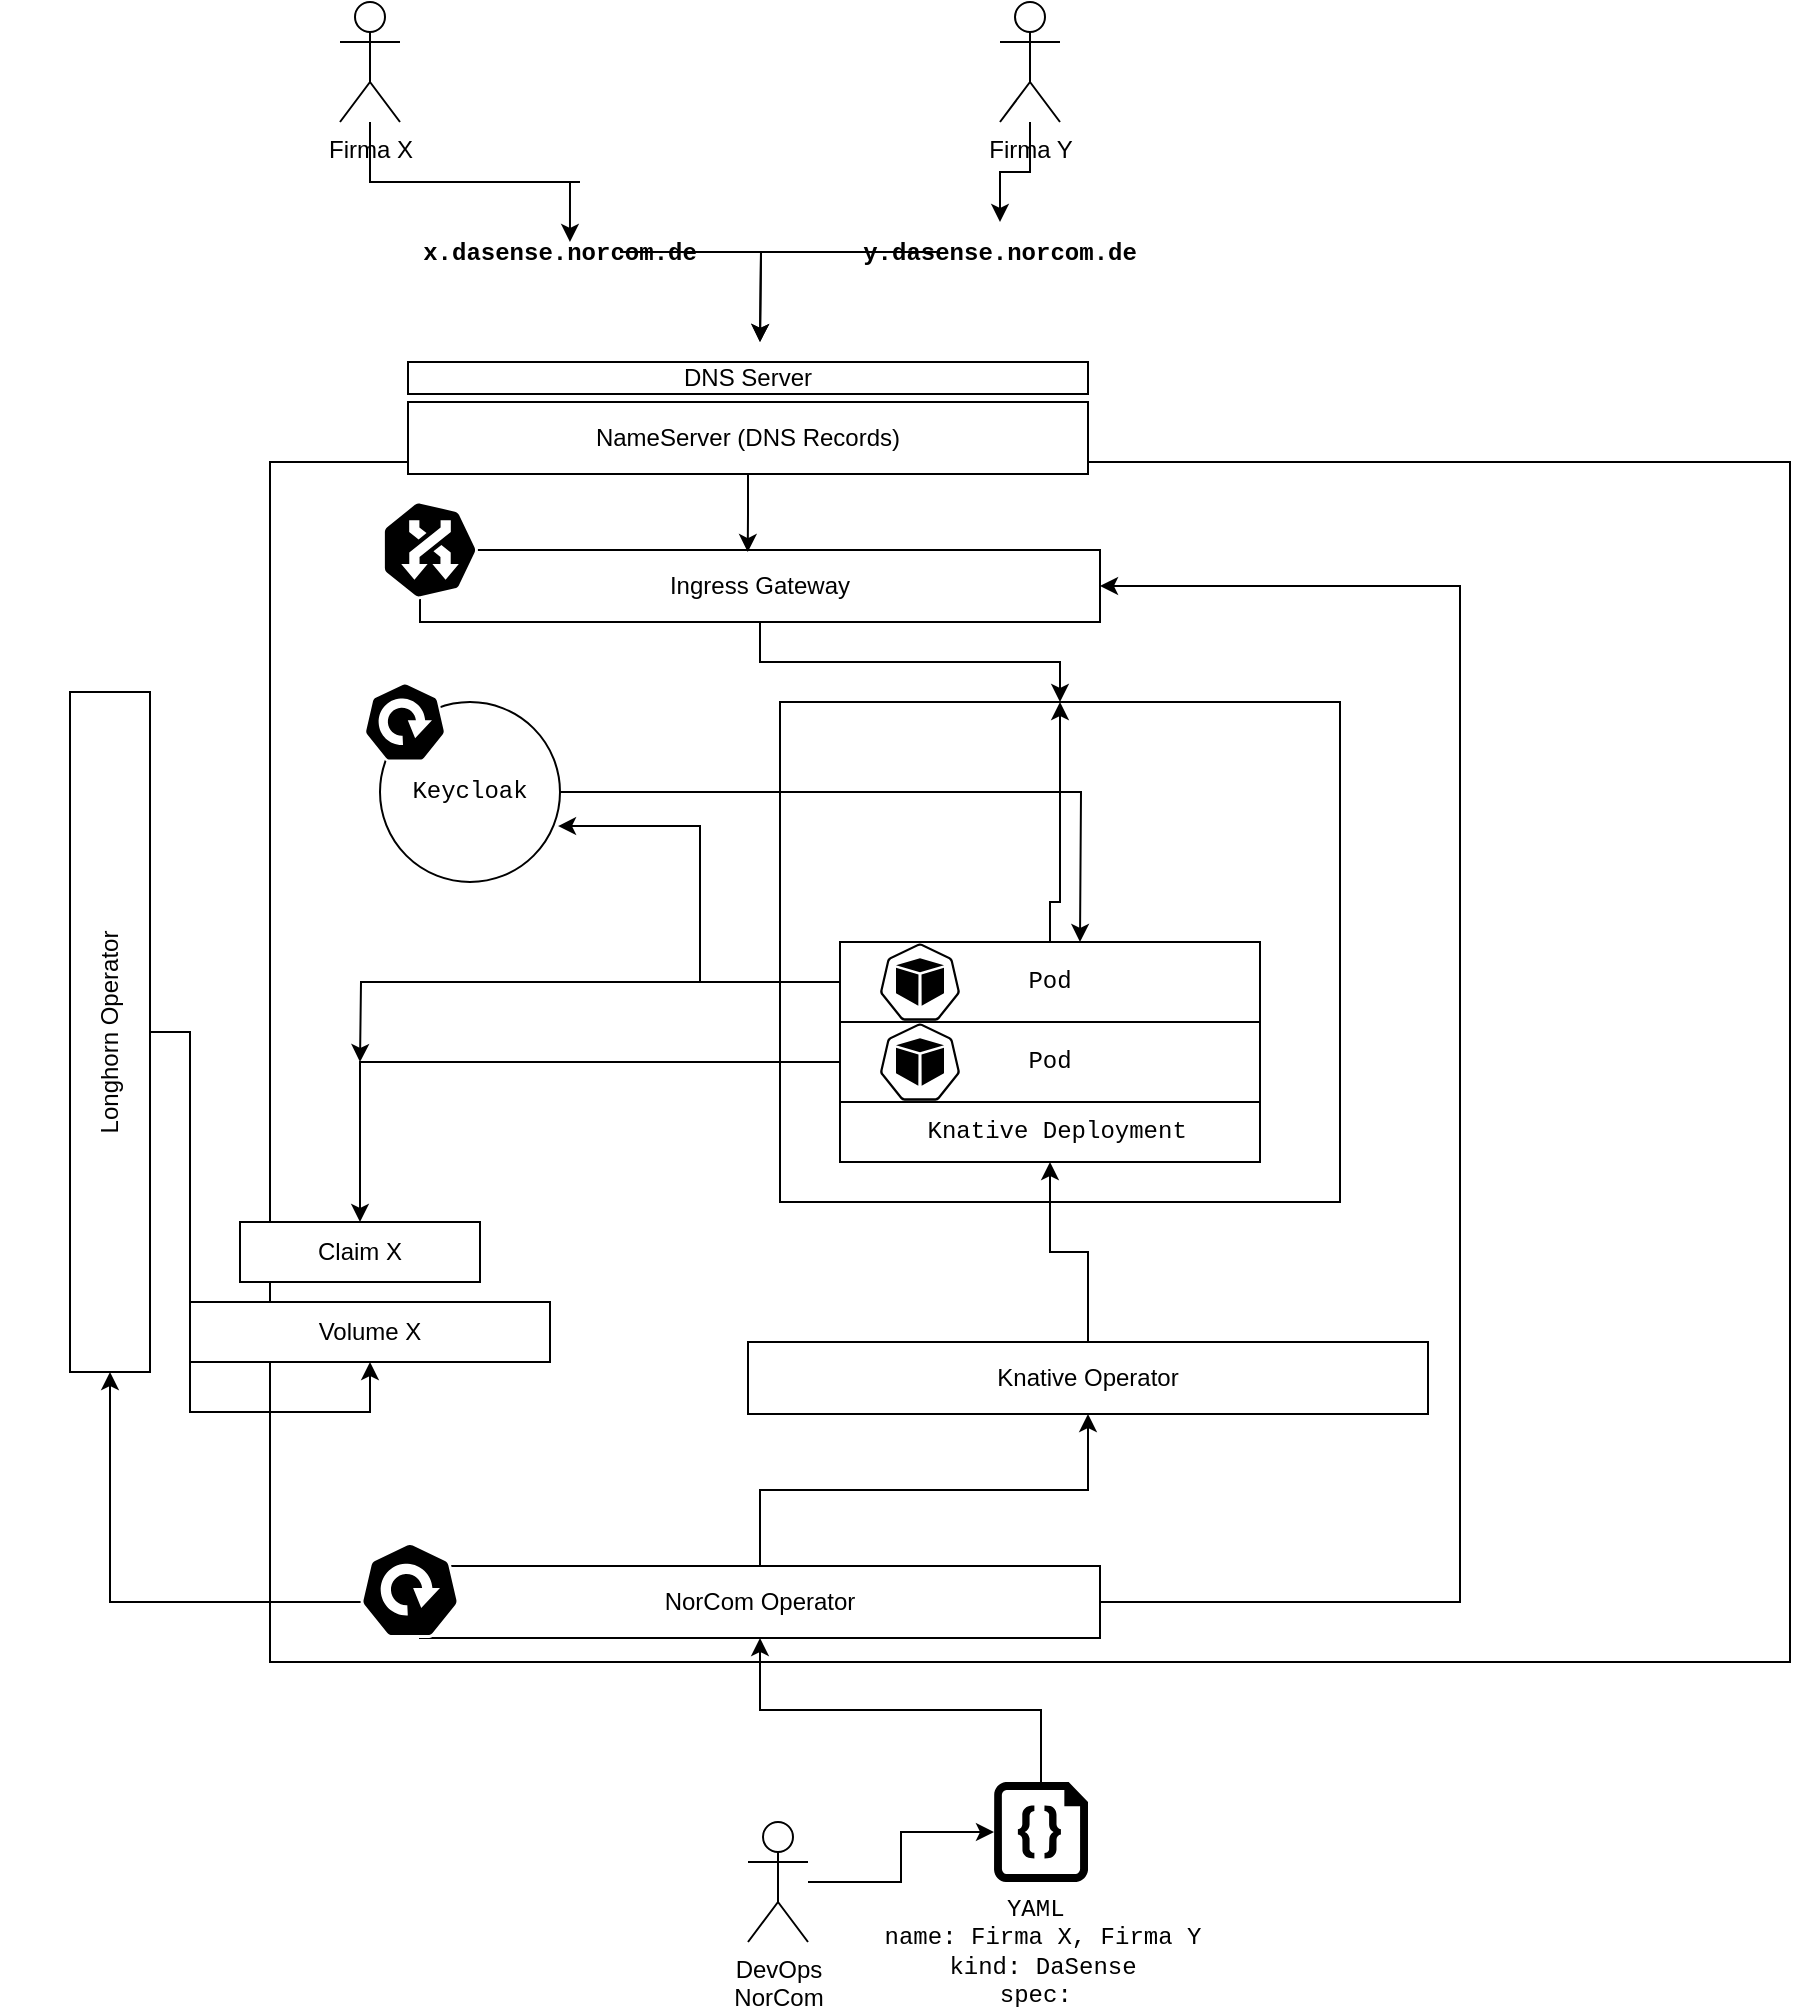 <mxfile version="17.5.0" type="github">
  <diagram id="-zVriDypILA1jciDS1lO" name="Page-1">
    <mxGraphModel dx="1279" dy="769" grid="1" gridSize="10" guides="1" tooltips="1" connect="1" arrows="1" fold="1" page="1" pageScale="1" pageWidth="827" pageHeight="1169" math="0" shadow="0">
      <root>
        <mxCell id="0" />
        <mxCell id="1" parent="0" />
        <mxCell id="I5Q1rnzOGXUpF24LmgRG-1" value="" style="rounded=0;whiteSpace=wrap;html=1;" vertex="1" parent="1">
          <mxGeometry x="175" y="390" width="760" height="600" as="geometry" />
        </mxCell>
        <mxCell id="I5Q1rnzOGXUpF24LmgRG-2" value="" style="shape=image;html=1;verticalAlign=top;verticalLabelPosition=bottom;labelBackgroundColor=#ffffff;imageAspect=0;aspect=fixed;image=https://cdn2.iconfinder.com/data/icons/boxicons-logos/24/bxl-kubernetes-128.png" vertex="1" parent="1">
          <mxGeometry x="40" y="400" width="50" height="50" as="geometry" />
        </mxCell>
        <mxCell id="I5Q1rnzOGXUpF24LmgRG-15" style="edgeStyle=orthogonalEdgeStyle;rounded=0;orthogonalLoop=1;jettySize=auto;html=1;entryX=0.583;entryY=0.333;entryDx=0;entryDy=0;entryPerimeter=0;fontFamily=Courier New;" edge="1" parent="1" source="I5Q1rnzOGXUpF24LmgRG-3" target="I5Q1rnzOGXUpF24LmgRG-14">
          <mxGeometry relative="1" as="geometry">
            <Array as="points">
              <mxPoint x="330" y="250" />
              <mxPoint x="335" y="250" />
            </Array>
          </mxGeometry>
        </mxCell>
        <mxCell id="I5Q1rnzOGXUpF24LmgRG-3" value="Firma X" style="shape=umlActor;verticalLabelPosition=bottom;verticalAlign=top;html=1;outlineConnect=0;" vertex="1" parent="1">
          <mxGeometry x="210" y="160" width="30" height="60" as="geometry" />
        </mxCell>
        <mxCell id="I5Q1rnzOGXUpF24LmgRG-18" style="edgeStyle=orthogonalEdgeStyle;rounded=0;orthogonalLoop=1;jettySize=auto;html=1;entryX=0.5;entryY=0;entryDx=0;entryDy=0;fontFamily=Courier New;" edge="1" parent="1" source="I5Q1rnzOGXUpF24LmgRG-6" target="I5Q1rnzOGXUpF24LmgRG-17">
          <mxGeometry relative="1" as="geometry" />
        </mxCell>
        <mxCell id="I5Q1rnzOGXUpF24LmgRG-6" value="Firma Y" style="shape=umlActor;verticalLabelPosition=bottom;verticalAlign=top;html=1;outlineConnect=0;" vertex="1" parent="1">
          <mxGeometry x="540" y="160" width="30" height="60" as="geometry" />
        </mxCell>
        <mxCell id="I5Q1rnzOGXUpF24LmgRG-40" style="edgeStyle=orthogonalEdgeStyle;rounded=0;orthogonalLoop=1;jettySize=auto;html=1;entryX=0.5;entryY=0;entryDx=0;entryDy=0;fontFamily=Courier New;" edge="1" parent="1" source="I5Q1rnzOGXUpF24LmgRG-8" target="I5Q1rnzOGXUpF24LmgRG-30">
          <mxGeometry relative="1" as="geometry" />
        </mxCell>
        <mxCell id="I5Q1rnzOGXUpF24LmgRG-8" value="Ingress Gateway" style="rounded=0;whiteSpace=wrap;html=1;" vertex="1" parent="1">
          <mxGeometry x="250" y="434" width="340" height="36" as="geometry" />
        </mxCell>
        <mxCell id="I5Q1rnzOGXUpF24LmgRG-7" value="" style="sketch=0;html=1;dashed=0;whitespace=wrap;fillColor=#000000;strokeColor=#ffffff;points=[[0.005,0.63,0],[0.1,0.2,0],[0.9,0.2,0],[0.5,0,0],[0.995,0.63,0],[0.72,0.99,0],[0.5,1,0],[0.28,0.99,0]];shape=mxgraph.kubernetes.icon;prIcon=ing;rotation=90;" vertex="1" parent="1">
          <mxGeometry x="230" y="410" width="50" height="48" as="geometry" />
        </mxCell>
        <mxCell id="I5Q1rnzOGXUpF24LmgRG-27" style="edgeStyle=orthogonalEdgeStyle;rounded=0;orthogonalLoop=1;jettySize=auto;html=1;entryX=0;entryY=0.5;entryDx=0;entryDy=0;entryPerimeter=0;fontFamily=Courier New;" edge="1" parent="1" source="I5Q1rnzOGXUpF24LmgRG-9" target="I5Q1rnzOGXUpF24LmgRG-26">
          <mxGeometry relative="1" as="geometry" />
        </mxCell>
        <mxCell id="I5Q1rnzOGXUpF24LmgRG-9" value="DevOps&lt;br&gt;NorCom" style="shape=umlActor;verticalLabelPosition=bottom;verticalAlign=top;html=1;outlineConnect=0;" vertex="1" parent="1">
          <mxGeometry x="414" y="1070" width="30" height="60" as="geometry" />
        </mxCell>
        <mxCell id="I5Q1rnzOGXUpF24LmgRG-35" style="edgeStyle=orthogonalEdgeStyle;rounded=0;orthogonalLoop=1;jettySize=auto;html=1;fontFamily=Courier New;" edge="1" parent="1" source="I5Q1rnzOGXUpF24LmgRG-11" target="I5Q1rnzOGXUpF24LmgRG-34">
          <mxGeometry relative="1" as="geometry" />
        </mxCell>
        <mxCell id="I5Q1rnzOGXUpF24LmgRG-46" style="edgeStyle=orthogonalEdgeStyle;rounded=0;orthogonalLoop=1;jettySize=auto;html=1;entryX=0.5;entryY=1;entryDx=0;entryDy=0;fontFamily=Courier New;" edge="1" parent="1" source="I5Q1rnzOGXUpF24LmgRG-11" target="I5Q1rnzOGXUpF24LmgRG-45">
          <mxGeometry relative="1" as="geometry" />
        </mxCell>
        <mxCell id="I5Q1rnzOGXUpF24LmgRG-48" style="edgeStyle=orthogonalEdgeStyle;rounded=0;orthogonalLoop=1;jettySize=auto;html=1;entryX=1;entryY=0.5;entryDx=0;entryDy=0;fontFamily=Courier New;" edge="1" parent="1" source="I5Q1rnzOGXUpF24LmgRG-11" target="I5Q1rnzOGXUpF24LmgRG-8">
          <mxGeometry relative="1" as="geometry">
            <Array as="points">
              <mxPoint x="770" y="960" />
              <mxPoint x="770" y="452" />
            </Array>
          </mxGeometry>
        </mxCell>
        <mxCell id="I5Q1rnzOGXUpF24LmgRG-11" value="NorCom Operator" style="rounded=0;whiteSpace=wrap;html=1;" vertex="1" parent="1">
          <mxGeometry x="250" y="942" width="340" height="36" as="geometry" />
        </mxCell>
        <mxCell id="I5Q1rnzOGXUpF24LmgRG-10" value="" style="sketch=0;html=1;dashed=0;whitespace=wrap;fillColor=#000000;strokeColor=#ffffff;points=[[0.005,0.63,0],[0.1,0.2,0],[0.9,0.2,0],[0.5,0,0],[0.995,0.63,0],[0.72,0.99,0],[0.5,1,0],[0.28,0.99,0]];shape=mxgraph.kubernetes.icon;prIcon=deploy" vertex="1" parent="1">
          <mxGeometry x="220" y="930" width="50" height="48" as="geometry" />
        </mxCell>
        <mxCell id="I5Q1rnzOGXUpF24LmgRG-25" style="edgeStyle=orthogonalEdgeStyle;rounded=0;orthogonalLoop=1;jettySize=auto;html=1;entryX=0.482;entryY=0.028;entryDx=0;entryDy=0;entryPerimeter=0;fontFamily=Courier New;" edge="1" parent="1" source="I5Q1rnzOGXUpF24LmgRG-12" target="I5Q1rnzOGXUpF24LmgRG-8">
          <mxGeometry relative="1" as="geometry" />
        </mxCell>
        <mxCell id="I5Q1rnzOGXUpF24LmgRG-12" value="NameServer (DNS Records)" style="rounded=0;whiteSpace=wrap;html=1;" vertex="1" parent="1">
          <mxGeometry x="244" y="360" width="340" height="36" as="geometry" />
        </mxCell>
        <mxCell id="I5Q1rnzOGXUpF24LmgRG-13" value="DNS Server" style="rounded=0;whiteSpace=wrap;html=1;" vertex="1" parent="1">
          <mxGeometry x="244" y="340" width="340" height="16" as="geometry" />
        </mxCell>
        <mxCell id="I5Q1rnzOGXUpF24LmgRG-21" style="edgeStyle=orthogonalEdgeStyle;rounded=0;orthogonalLoop=1;jettySize=auto;html=1;fontFamily=Courier New;" edge="1" parent="1" source="I5Q1rnzOGXUpF24LmgRG-14">
          <mxGeometry relative="1" as="geometry">
            <mxPoint x="420" y="330" as="targetPoint" />
          </mxGeometry>
        </mxCell>
        <mxCell id="I5Q1rnzOGXUpF24LmgRG-14" value="&lt;b&gt;&lt;font face=&quot;Courier New&quot;&gt;x.dasense.norcom.de&lt;/font&gt;&lt;/b&gt;" style="text;html=1;strokeColor=none;fillColor=none;align=center;verticalAlign=middle;whiteSpace=wrap;rounded=0;" vertex="1" parent="1">
          <mxGeometry x="290" y="270" width="60" height="30" as="geometry" />
        </mxCell>
        <mxCell id="I5Q1rnzOGXUpF24LmgRG-20" style="edgeStyle=orthogonalEdgeStyle;rounded=0;orthogonalLoop=1;jettySize=auto;html=1;fontFamily=Courier New;" edge="1" parent="1" source="I5Q1rnzOGXUpF24LmgRG-17">
          <mxGeometry relative="1" as="geometry">
            <mxPoint x="420" y="330" as="targetPoint" />
          </mxGeometry>
        </mxCell>
        <mxCell id="I5Q1rnzOGXUpF24LmgRG-17" value="&lt;b&gt;&lt;font face=&quot;Courier New&quot;&gt;y.dasense.norcom.de&lt;/font&gt;&lt;/b&gt;" style="text;html=1;strokeColor=none;fillColor=none;align=center;verticalAlign=middle;whiteSpace=wrap;rounded=0;" vertex="1" parent="1">
          <mxGeometry x="510" y="270" width="60" height="30" as="geometry" />
        </mxCell>
        <mxCell id="I5Q1rnzOGXUpF24LmgRG-28" value="" style="edgeStyle=orthogonalEdgeStyle;rounded=0;orthogonalLoop=1;jettySize=auto;html=1;fontFamily=Courier New;" edge="1" parent="1" source="I5Q1rnzOGXUpF24LmgRG-26" target="I5Q1rnzOGXUpF24LmgRG-11">
          <mxGeometry relative="1" as="geometry" />
        </mxCell>
        <mxCell id="I5Q1rnzOGXUpF24LmgRG-26" value="YAML&amp;nbsp;&lt;br&gt;name: Firma X, Firma Y&lt;br&gt;kind: DaSense&lt;br&gt;spec:&amp;nbsp;" style="sketch=0;aspect=fixed;pointerEvents=1;shadow=0;dashed=0;html=1;strokeColor=none;labelPosition=center;verticalLabelPosition=bottom;verticalAlign=top;align=center;fillColor=#000000;shape=mxgraph.azure.code_file;fontFamily=Courier New;" vertex="1" parent="1">
          <mxGeometry x="537" y="1050" width="47" height="50" as="geometry" />
        </mxCell>
        <mxCell id="I5Q1rnzOGXUpF24LmgRG-30" value="" style="rounded=0;whiteSpace=wrap;html=1;fontFamily=Courier New;" vertex="1" parent="1">
          <mxGeometry x="430" y="510" width="280" height="250" as="geometry" />
        </mxCell>
        <mxCell id="I5Q1rnzOGXUpF24LmgRG-33" value="" style="group" vertex="1" connectable="0" parent="1">
          <mxGeometry x="460" y="670" width="210" height="40" as="geometry" />
        </mxCell>
        <mxCell id="I5Q1rnzOGXUpF24LmgRG-32" value="Pod" style="rounded=0;whiteSpace=wrap;html=1;fontFamily=Courier New;" vertex="1" parent="I5Q1rnzOGXUpF24LmgRG-33">
          <mxGeometry width="210" height="40" as="geometry" />
        </mxCell>
        <mxCell id="I5Q1rnzOGXUpF24LmgRG-31" value="" style="sketch=0;html=1;dashed=0;whitespace=wrap;fillColor=default;strokeColor=default;points=[[0.005,0.63,0],[0.1,0.2,0],[0.9,0.2,0],[0.5,0,0],[0.995,0.63,0],[0.72,0.99,0],[0.5,1,0],[0.28,0.99,0]];shape=mxgraph.kubernetes.icon;prIcon=pod;fontFamily=Courier New;fontSize=12;fontColor=default;align=center;" vertex="1" parent="I5Q1rnzOGXUpF24LmgRG-33">
          <mxGeometry x="20" width="40" height="40" as="geometry" />
        </mxCell>
        <mxCell id="I5Q1rnzOGXUpF24LmgRG-38" style="edgeStyle=orthogonalEdgeStyle;rounded=0;orthogonalLoop=1;jettySize=auto;html=1;entryX=0.5;entryY=1;entryDx=0;entryDy=0;fontFamily=Courier New;" edge="1" parent="1" source="I5Q1rnzOGXUpF24LmgRG-34" target="I5Q1rnzOGXUpF24LmgRG-36">
          <mxGeometry relative="1" as="geometry" />
        </mxCell>
        <mxCell id="I5Q1rnzOGXUpF24LmgRG-34" value="Longhorn Operator" style="rounded=0;whiteSpace=wrap;html=1;rotation=-90;" vertex="1" parent="1">
          <mxGeometry x="-75" y="655" width="340" height="40" as="geometry" />
        </mxCell>
        <mxCell id="I5Q1rnzOGXUpF24LmgRG-36" value="Volume X" style="rounded=0;whiteSpace=wrap;html=1;rotation=0;" vertex="1" parent="1">
          <mxGeometry x="135" y="810" width="180" height="30" as="geometry" />
        </mxCell>
        <mxCell id="I5Q1rnzOGXUpF24LmgRG-37" value="Claim X" style="rounded=0;whiteSpace=wrap;html=1;rotation=0;" vertex="1" parent="1">
          <mxGeometry x="160" y="770" width="120" height="30" as="geometry" />
        </mxCell>
        <mxCell id="I5Q1rnzOGXUpF24LmgRG-39" style="edgeStyle=orthogonalEdgeStyle;rounded=0;orthogonalLoop=1;jettySize=auto;html=1;fontFamily=Courier New;" edge="1" parent="1" source="I5Q1rnzOGXUpF24LmgRG-32" target="I5Q1rnzOGXUpF24LmgRG-37">
          <mxGeometry relative="1" as="geometry">
            <Array as="points">
              <mxPoint x="220" y="690" />
            </Array>
          </mxGeometry>
        </mxCell>
        <mxCell id="I5Q1rnzOGXUpF24LmgRG-41" value="" style="group" vertex="1" connectable="0" parent="1">
          <mxGeometry x="460" y="710" width="210" height="30" as="geometry" />
        </mxCell>
        <mxCell id="I5Q1rnzOGXUpF24LmgRG-42" value="&amp;nbsp;Knative Deployment" style="rounded=0;whiteSpace=wrap;html=1;fontFamily=Courier New;" vertex="1" parent="I5Q1rnzOGXUpF24LmgRG-41">
          <mxGeometry width="210" height="30" as="geometry" />
        </mxCell>
        <mxCell id="I5Q1rnzOGXUpF24LmgRG-47" style="edgeStyle=orthogonalEdgeStyle;rounded=0;orthogonalLoop=1;jettySize=auto;html=1;entryX=0.5;entryY=1;entryDx=0;entryDy=0;fontFamily=Courier New;" edge="1" parent="1" source="I5Q1rnzOGXUpF24LmgRG-45" target="I5Q1rnzOGXUpF24LmgRG-42">
          <mxGeometry relative="1" as="geometry" />
        </mxCell>
        <mxCell id="I5Q1rnzOGXUpF24LmgRG-45" value="Knative Operator" style="rounded=0;whiteSpace=wrap;html=1;" vertex="1" parent="1">
          <mxGeometry x="414" y="830" width="340" height="36" as="geometry" />
        </mxCell>
        <mxCell id="I5Q1rnzOGXUpF24LmgRG-50" value="" style="group" vertex="1" connectable="0" parent="1">
          <mxGeometry x="460" y="630" width="210" height="40" as="geometry" />
        </mxCell>
        <mxCell id="I5Q1rnzOGXUpF24LmgRG-51" value="Pod" style="rounded=0;whiteSpace=wrap;html=1;fontFamily=Courier New;" vertex="1" parent="I5Q1rnzOGXUpF24LmgRG-50">
          <mxGeometry width="210" height="40" as="geometry" />
        </mxCell>
        <mxCell id="I5Q1rnzOGXUpF24LmgRG-52" value="" style="sketch=0;html=1;dashed=0;whitespace=wrap;fillColor=default;strokeColor=default;points=[[0.005,0.63,0],[0.1,0.2,0],[0.9,0.2,0],[0.5,0,0],[0.995,0.63,0],[0.72,0.99,0],[0.5,1,0],[0.28,0.99,0]];shape=mxgraph.kubernetes.icon;prIcon=pod;fontFamily=Courier New;fontSize=12;fontColor=default;align=center;" vertex="1" parent="I5Q1rnzOGXUpF24LmgRG-50">
          <mxGeometry x="20" width="40" height="40" as="geometry" />
        </mxCell>
        <mxCell id="I5Q1rnzOGXUpF24LmgRG-53" style="edgeStyle=orthogonalEdgeStyle;rounded=0;orthogonalLoop=1;jettySize=auto;html=1;fontFamily=Courier New;" edge="1" parent="1" source="I5Q1rnzOGXUpF24LmgRG-51">
          <mxGeometry relative="1" as="geometry">
            <mxPoint x="220" y="690" as="targetPoint" />
          </mxGeometry>
        </mxCell>
        <mxCell id="I5Q1rnzOGXUpF24LmgRG-56" style="edgeStyle=orthogonalEdgeStyle;rounded=0;orthogonalLoop=1;jettySize=auto;html=1;fontFamily=Courier New;" edge="1" parent="1" source="I5Q1rnzOGXUpF24LmgRG-54">
          <mxGeometry relative="1" as="geometry">
            <mxPoint x="580" y="630" as="targetPoint" />
          </mxGeometry>
        </mxCell>
        <mxCell id="I5Q1rnzOGXUpF24LmgRG-54" value="Keycloak" style="ellipse;whiteSpace=wrap;html=1;aspect=fixed;fontFamily=Courier New;" vertex="1" parent="1">
          <mxGeometry x="230" y="510" width="90" height="90" as="geometry" />
        </mxCell>
        <mxCell id="I5Q1rnzOGXUpF24LmgRG-55" style="edgeStyle=orthogonalEdgeStyle;rounded=0;orthogonalLoop=1;jettySize=auto;html=1;entryX=0.989;entryY=0.689;entryDx=0;entryDy=0;entryPerimeter=0;fontFamily=Courier New;" edge="1" parent="1" source="I5Q1rnzOGXUpF24LmgRG-51" target="I5Q1rnzOGXUpF24LmgRG-54">
          <mxGeometry relative="1" as="geometry" />
        </mxCell>
        <mxCell id="I5Q1rnzOGXUpF24LmgRG-57" style="edgeStyle=orthogonalEdgeStyle;rounded=0;orthogonalLoop=1;jettySize=auto;html=1;fontFamily=Courier New;" edge="1" parent="1" source="I5Q1rnzOGXUpF24LmgRG-51" target="I5Q1rnzOGXUpF24LmgRG-30">
          <mxGeometry relative="1" as="geometry" />
        </mxCell>
        <mxCell id="I5Q1rnzOGXUpF24LmgRG-58" value="" style="sketch=0;html=1;dashed=0;whitespace=wrap;fillColor=#000000;strokeColor=#ffffff;points=[[0.005,0.63,0],[0.1,0.2,0],[0.9,0.2,0],[0.5,0,0],[0.995,0.63,0],[0.72,0.99,0],[0.5,1,0],[0.28,0.99,0]];shape=mxgraph.kubernetes.icon;prIcon=deploy;fontFamily=Courier New;" vertex="1" parent="1">
          <mxGeometry x="220" y="500" width="45" height="40" as="geometry" />
        </mxCell>
      </root>
    </mxGraphModel>
  </diagram>
</mxfile>
